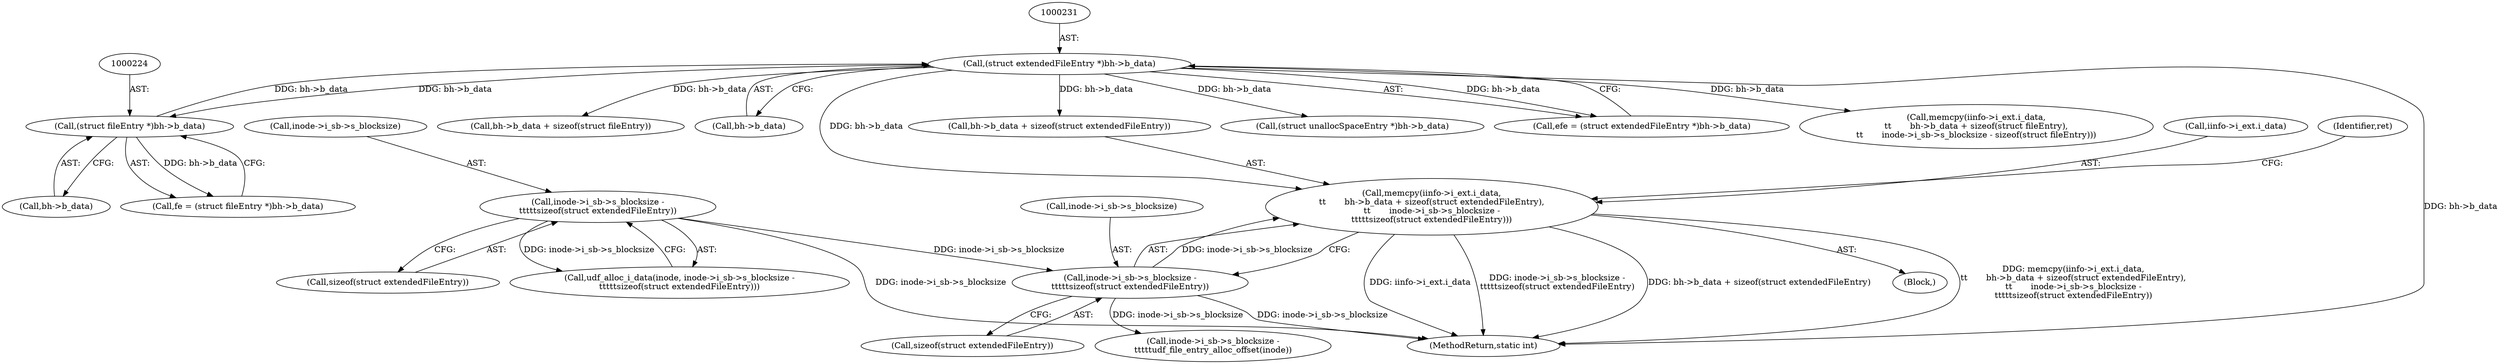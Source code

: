 digraph "0_linux_e159332b9af4b04d882dbcfe1bb0117f0a6d4b58@API" {
"1000436" [label="(Call,memcpy(iinfo->i_ext.i_data,\n\t\t       bh->b_data + sizeof(struct extendedFileEntry),\n\t\t       inode->i_sb->s_blocksize -\n\t\t\t\t\tsizeof(struct extendedFileEntry)))"];
"1000230" [label="(Call,(struct extendedFileEntry *)bh->b_data)"];
"1000223" [label="(Call,(struct fileEntry *)bh->b_data)"];
"1000448" [label="(Call,inode->i_sb->s_blocksize -\n\t\t\t\t\tsizeof(struct extendedFileEntry))"];
"1000425" [label="(Call,inode->i_sb->s_blocksize -\n\t\t\t\t\tsizeof(struct extendedFileEntry))"];
"1000498" [label="(Call,bh->b_data + sizeof(struct fileEntry))"];
"1000232" [label="(Call,bh->b_data)"];
"1000426" [label="(Call,inode->i_sb->s_blocksize)"];
"1000454" [label="(Call,sizeof(struct extendedFileEntry))"];
"1001013" [label="(Call,inode->i_sb->s_blocksize -\n\t\t\t\t\tudf_file_entry_alloc_offset(inode))"];
"1000436" [label="(Call,memcpy(iinfo->i_ext.i_data,\n\t\t       bh->b_data + sizeof(struct extendedFileEntry),\n\t\t       inode->i_sb->s_blocksize -\n\t\t\t\t\tsizeof(struct extendedFileEntry)))"];
"1000423" [label="(Call,udf_alloc_i_data(inode, inode->i_sb->s_blocksize -\n\t\t\t\t\tsizeof(struct extendedFileEntry)))"];
"1000437" [label="(Call,iinfo->i_ext.i_data)"];
"1000230" [label="(Call,(struct extendedFileEntry *)bh->b_data)"];
"1000431" [label="(Call,sizeof(struct extendedFileEntry))"];
"1001226" [label="(MethodReturn,static int)"];
"1000448" [label="(Call,inode->i_sb->s_blocksize -\n\t\t\t\t\tsizeof(struct extendedFileEntry))"];
"1000583" [label="(Identifier,ret)"];
"1000442" [label="(Call,bh->b_data + sizeof(struct extendedFileEntry))"];
"1000539" [label="(Call,(struct unallocSpaceEntry *)bh->b_data)"];
"1000410" [label="(Block,)"];
"1000228" [label="(Call,efe = (struct extendedFileEntry *)bh->b_data)"];
"1000223" [label="(Call,(struct fileEntry *)bh->b_data)"];
"1000225" [label="(Call,bh->b_data)"];
"1000425" [label="(Call,inode->i_sb->s_blocksize -\n\t\t\t\t\tsizeof(struct extendedFileEntry))"];
"1000492" [label="(Call,memcpy(iinfo->i_ext.i_data,\n\t\t       bh->b_data + sizeof(struct fileEntry),\n\t\t       inode->i_sb->s_blocksize - sizeof(struct fileEntry)))"];
"1000449" [label="(Call,inode->i_sb->s_blocksize)"];
"1000221" [label="(Call,fe = (struct fileEntry *)bh->b_data)"];
"1000436" -> "1000410"  [label="AST: "];
"1000436" -> "1000448"  [label="CFG: "];
"1000437" -> "1000436"  [label="AST: "];
"1000442" -> "1000436"  [label="AST: "];
"1000448" -> "1000436"  [label="AST: "];
"1000583" -> "1000436"  [label="CFG: "];
"1000436" -> "1001226"  [label="DDG: bh->b_data + sizeof(struct extendedFileEntry)"];
"1000436" -> "1001226"  [label="DDG: memcpy(iinfo->i_ext.i_data,\n\t\t       bh->b_data + sizeof(struct extendedFileEntry),\n\t\t       inode->i_sb->s_blocksize -\n\t\t\t\t\tsizeof(struct extendedFileEntry))"];
"1000436" -> "1001226"  [label="DDG: iinfo->i_ext.i_data"];
"1000436" -> "1001226"  [label="DDG: inode->i_sb->s_blocksize -\n\t\t\t\t\tsizeof(struct extendedFileEntry)"];
"1000230" -> "1000436"  [label="DDG: bh->b_data"];
"1000448" -> "1000436"  [label="DDG: inode->i_sb->s_blocksize"];
"1000230" -> "1000228"  [label="AST: "];
"1000230" -> "1000232"  [label="CFG: "];
"1000231" -> "1000230"  [label="AST: "];
"1000232" -> "1000230"  [label="AST: "];
"1000228" -> "1000230"  [label="CFG: "];
"1000230" -> "1001226"  [label="DDG: bh->b_data"];
"1000230" -> "1000223"  [label="DDG: bh->b_data"];
"1000230" -> "1000228"  [label="DDG: bh->b_data"];
"1000223" -> "1000230"  [label="DDG: bh->b_data"];
"1000230" -> "1000442"  [label="DDG: bh->b_data"];
"1000230" -> "1000492"  [label="DDG: bh->b_data"];
"1000230" -> "1000498"  [label="DDG: bh->b_data"];
"1000230" -> "1000539"  [label="DDG: bh->b_data"];
"1000223" -> "1000221"  [label="AST: "];
"1000223" -> "1000225"  [label="CFG: "];
"1000224" -> "1000223"  [label="AST: "];
"1000225" -> "1000223"  [label="AST: "];
"1000221" -> "1000223"  [label="CFG: "];
"1000223" -> "1000221"  [label="DDG: bh->b_data"];
"1000448" -> "1000454"  [label="CFG: "];
"1000449" -> "1000448"  [label="AST: "];
"1000454" -> "1000448"  [label="AST: "];
"1000448" -> "1001226"  [label="DDG: inode->i_sb->s_blocksize"];
"1000425" -> "1000448"  [label="DDG: inode->i_sb->s_blocksize"];
"1000448" -> "1001013"  [label="DDG: inode->i_sb->s_blocksize"];
"1000425" -> "1000423"  [label="AST: "];
"1000425" -> "1000431"  [label="CFG: "];
"1000426" -> "1000425"  [label="AST: "];
"1000431" -> "1000425"  [label="AST: "];
"1000423" -> "1000425"  [label="CFG: "];
"1000425" -> "1001226"  [label="DDG: inode->i_sb->s_blocksize"];
"1000425" -> "1000423"  [label="DDG: inode->i_sb->s_blocksize"];
}
